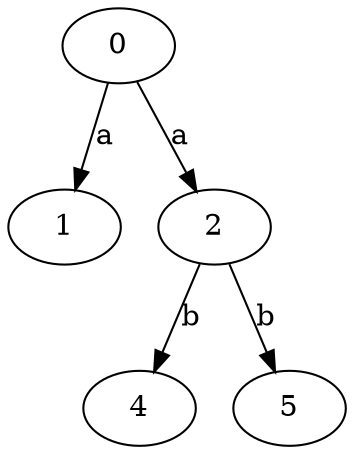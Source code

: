 strict digraph  {
0;
1;
2;
4;
5;
0 -> 1  [label=a];
0 -> 2  [label=a];
2 -> 4  [label=b];
2 -> 5  [label=b];
}
